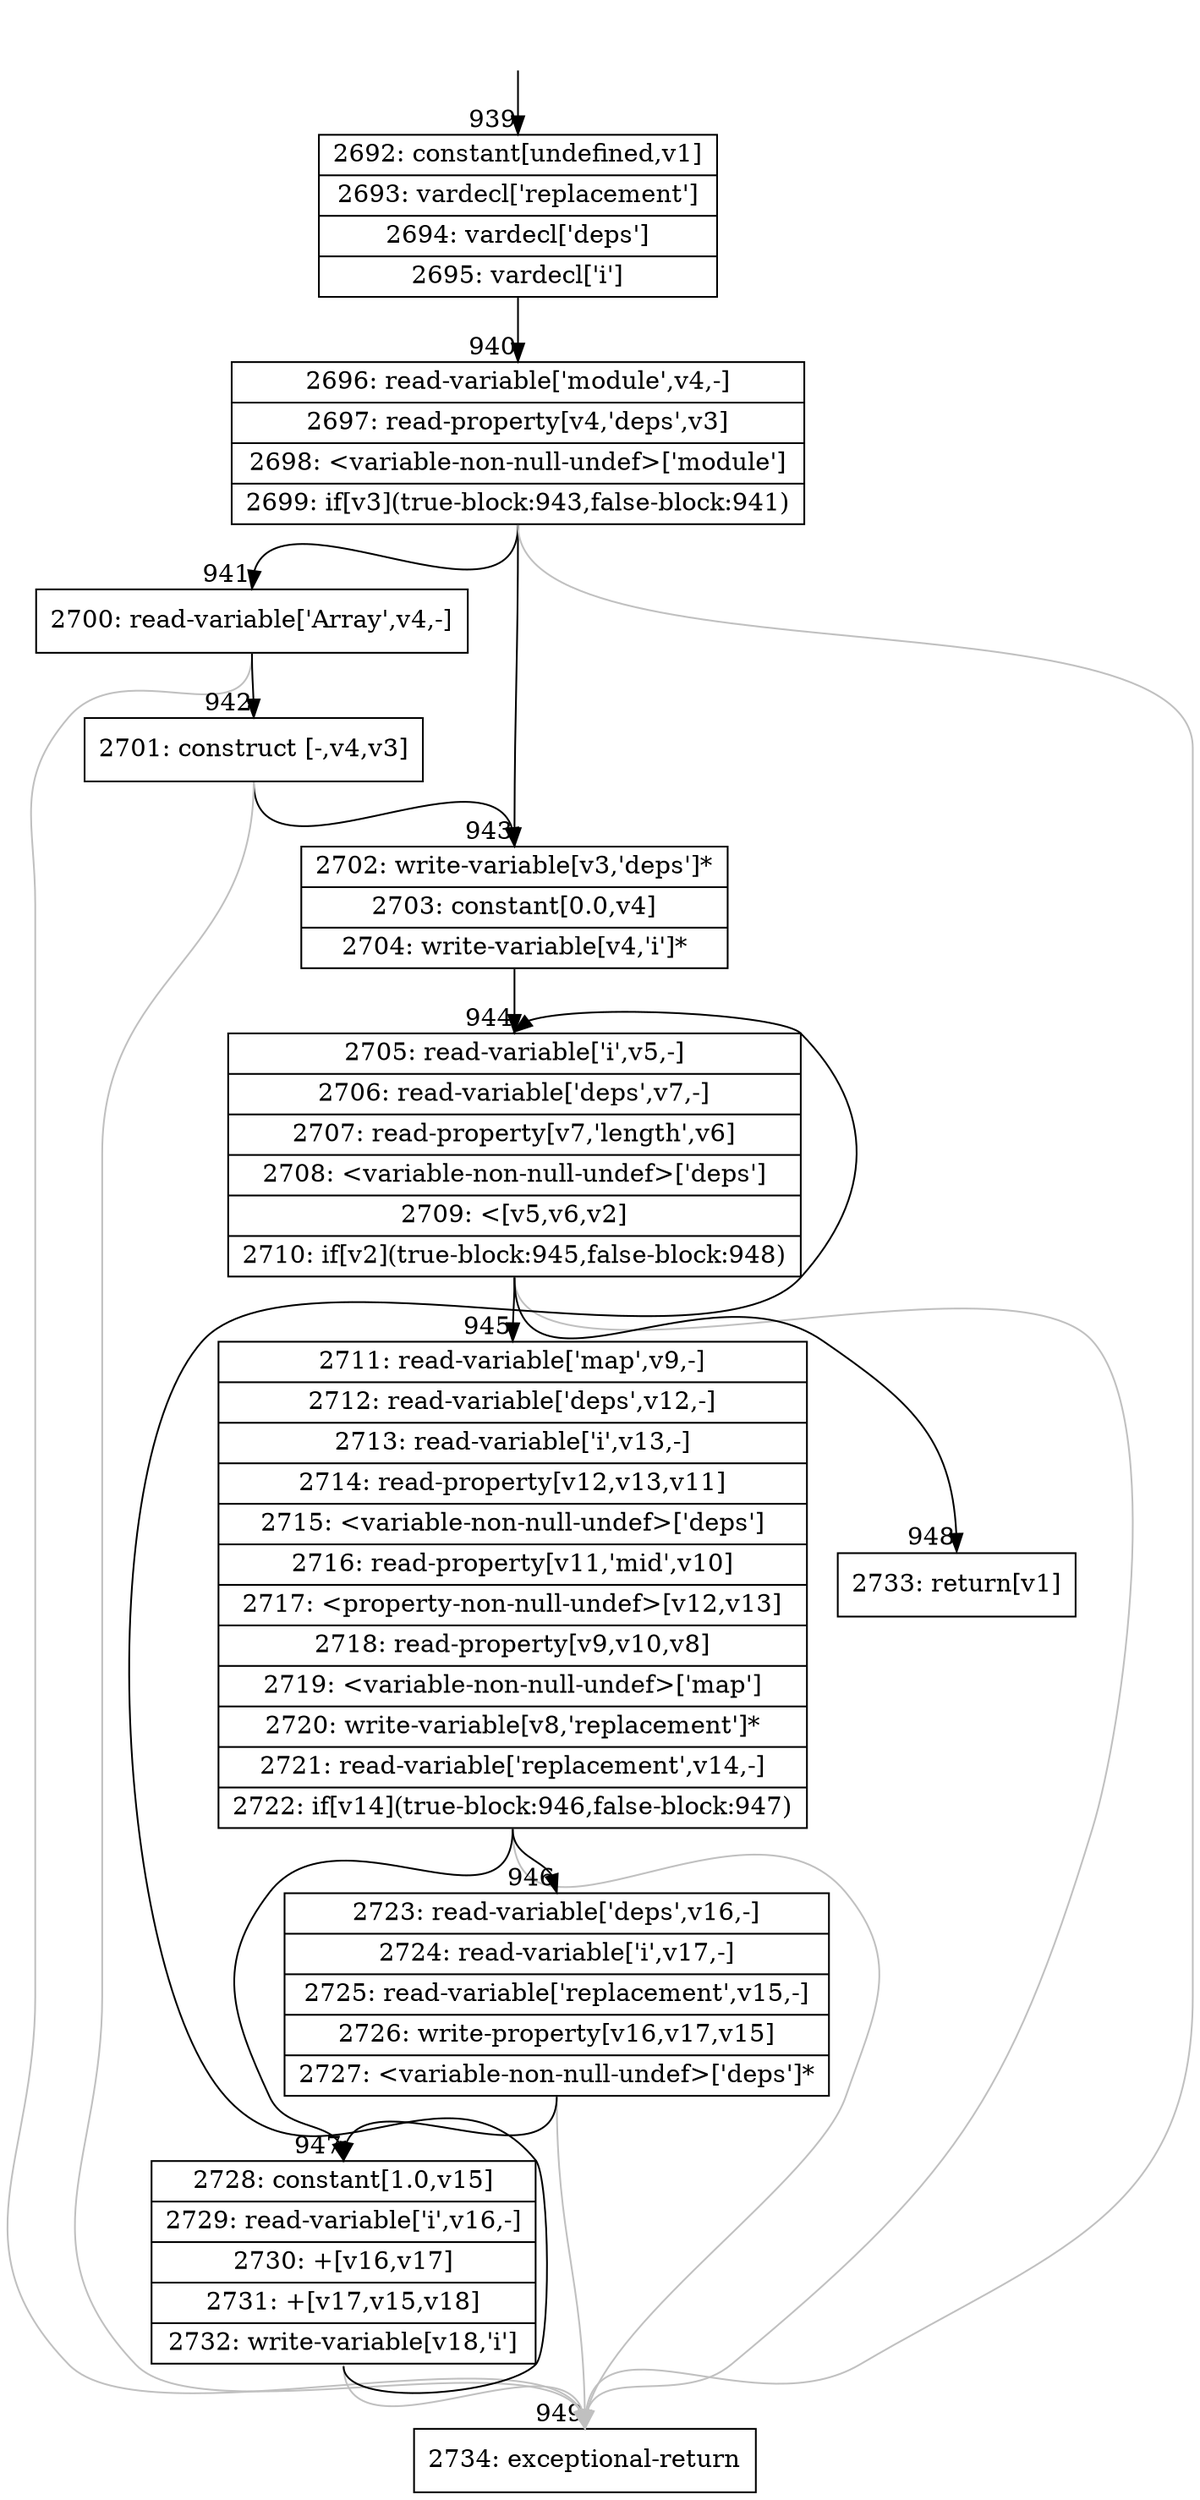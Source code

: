 digraph {
rankdir="TD"
BB_entry70[shape=none,label=""];
BB_entry70 -> BB939 [tailport=s, headport=n, headlabel="    939"]
BB939 [shape=record label="{2692: constant[undefined,v1]|2693: vardecl['replacement']|2694: vardecl['deps']|2695: vardecl['i']}" ] 
BB939 -> BB940 [tailport=s, headport=n, headlabel="      940"]
BB940 [shape=record label="{2696: read-variable['module',v4,-]|2697: read-property[v4,'deps',v3]|2698: \<variable-non-null-undef\>['module']|2699: if[v3](true-block:943,false-block:941)}" ] 
BB940 -> BB943 [tailport=s, headport=n, headlabel="      943"]
BB940 -> BB941 [tailport=s, headport=n, headlabel="      941"]
BB940 -> BB949 [tailport=s, headport=n, color=gray, headlabel="      949"]
BB941 [shape=record label="{2700: read-variable['Array',v4,-]}" ] 
BB941 -> BB942 [tailport=s, headport=n, headlabel="      942"]
BB941 -> BB949 [tailport=s, headport=n, color=gray]
BB942 [shape=record label="{2701: construct [-,v4,v3]}" ] 
BB942 -> BB943 [tailport=s, headport=n]
BB942 -> BB949 [tailport=s, headport=n, color=gray]
BB943 [shape=record label="{2702: write-variable[v3,'deps']*|2703: constant[0.0,v4]|2704: write-variable[v4,'i']*}" ] 
BB943 -> BB944 [tailport=s, headport=n, headlabel="      944"]
BB944 [shape=record label="{2705: read-variable['i',v5,-]|2706: read-variable['deps',v7,-]|2707: read-property[v7,'length',v6]|2708: \<variable-non-null-undef\>['deps']|2709: \<[v5,v6,v2]|2710: if[v2](true-block:945,false-block:948)}" ] 
BB944 -> BB945 [tailport=s, headport=n, headlabel="      945"]
BB944 -> BB948 [tailport=s, headport=n, headlabel="      948"]
BB944 -> BB949 [tailport=s, headport=n, color=gray]
BB945 [shape=record label="{2711: read-variable['map',v9,-]|2712: read-variable['deps',v12,-]|2713: read-variable['i',v13,-]|2714: read-property[v12,v13,v11]|2715: \<variable-non-null-undef\>['deps']|2716: read-property[v11,'mid',v10]|2717: \<property-non-null-undef\>[v12,v13]|2718: read-property[v9,v10,v8]|2719: \<variable-non-null-undef\>['map']|2720: write-variable[v8,'replacement']*|2721: read-variable['replacement',v14,-]|2722: if[v14](true-block:946,false-block:947)}" ] 
BB945 -> BB946 [tailport=s, headport=n, headlabel="      946"]
BB945 -> BB947 [tailport=s, headport=n, headlabel="      947"]
BB945 -> BB949 [tailport=s, headport=n, color=gray]
BB946 [shape=record label="{2723: read-variable['deps',v16,-]|2724: read-variable['i',v17,-]|2725: read-variable['replacement',v15,-]|2726: write-property[v16,v17,v15]|2727: \<variable-non-null-undef\>['deps']*}" ] 
BB946 -> BB947 [tailport=s, headport=n]
BB946 -> BB949 [tailport=s, headport=n, color=gray]
BB947 [shape=record label="{2728: constant[1.0,v15]|2729: read-variable['i',v16,-]|2730: +[v16,v17]|2731: +[v17,v15,v18]|2732: write-variable[v18,'i']}" ] 
BB947 -> BB944 [tailport=s, headport=n]
BB947 -> BB949 [tailport=s, headport=n, color=gray]
BB948 [shape=record label="{2733: return[v1]}" ] 
BB949 [shape=record label="{2734: exceptional-return}" ] 
//#$~ 1192
}
